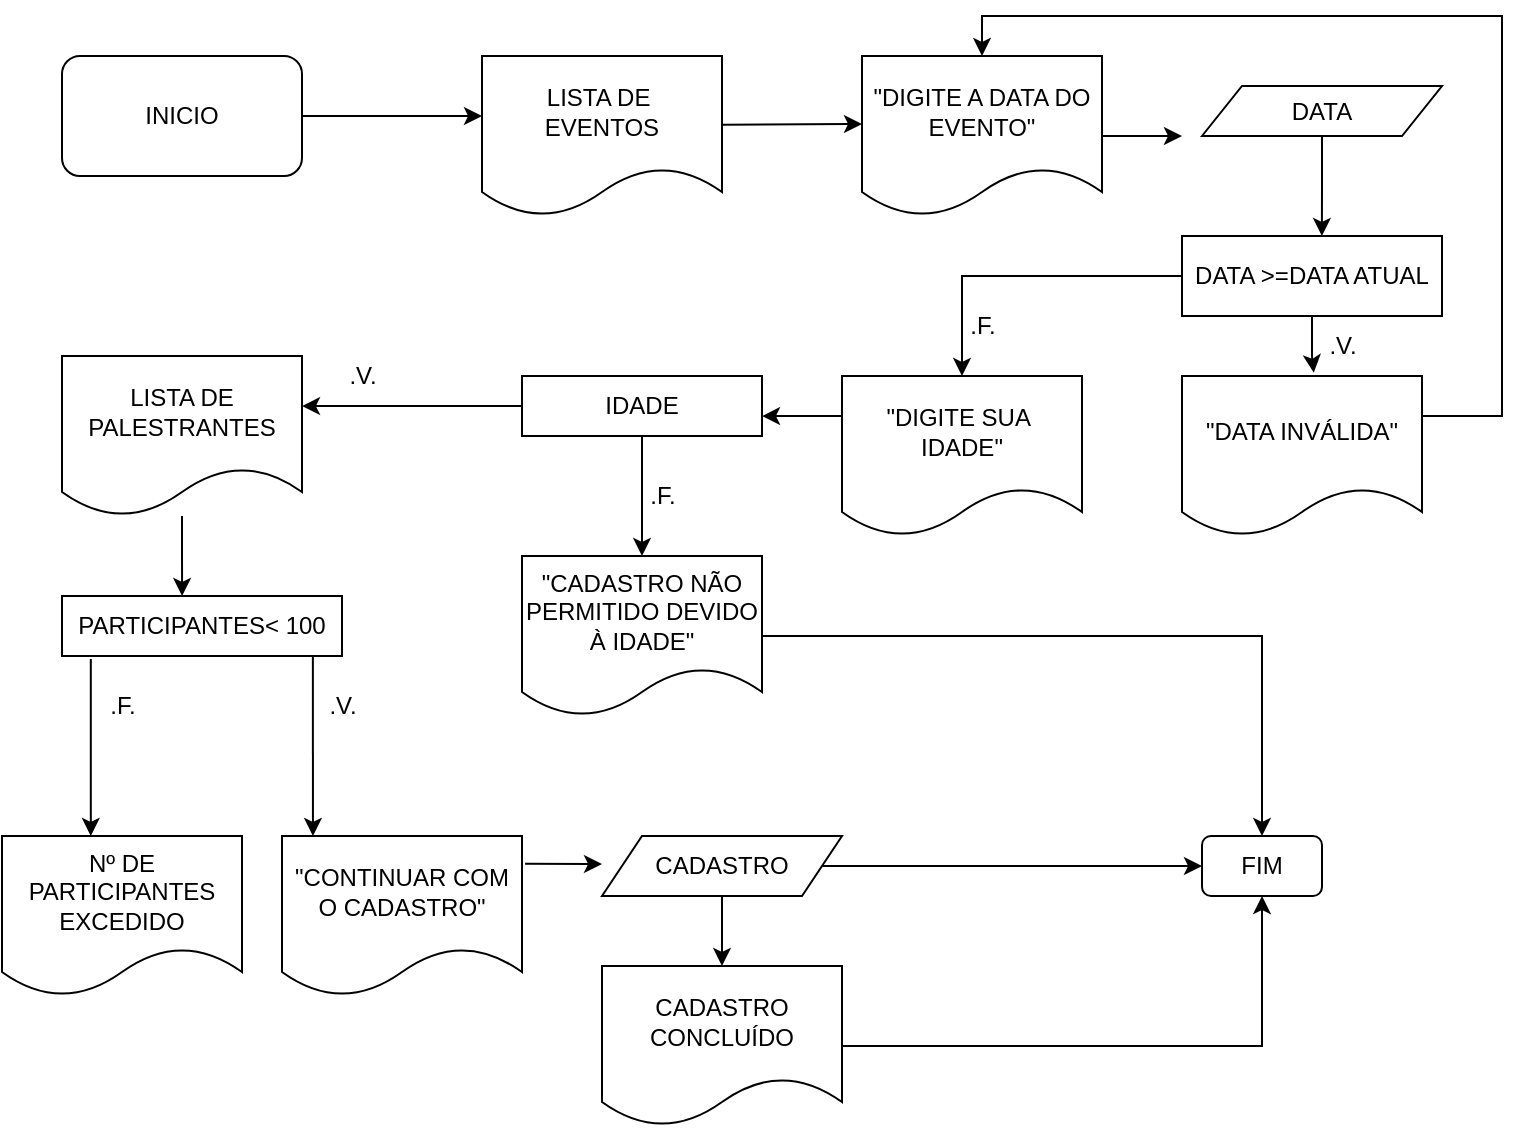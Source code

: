 <mxfile version="20.2.2" type="device"><diagram id="vzkTd10HqHL1Lt94eisP" name="Página-1"><mxGraphModel dx="981" dy="548" grid="1" gridSize="10" guides="1" tooltips="1" connect="1" arrows="1" fold="1" page="1" pageScale="1" pageWidth="827" pageHeight="1169" math="0" shadow="0"><root><mxCell id="0"/><mxCell id="1" parent="0"/><mxCell id="89EtqMh-9Gm-HsxGxYqB-2" style="edgeStyle=orthogonalEdgeStyle;rounded=0;orthogonalLoop=1;jettySize=auto;html=1;" edge="1" parent="1" source="89EtqMh-9Gm-HsxGxYqB-1"><mxGeometry relative="1" as="geometry"><mxPoint x="250" y="80" as="targetPoint"/></mxGeometry></mxCell><mxCell id="89EtqMh-9Gm-HsxGxYqB-1" value="INICIO" style="rounded=1;whiteSpace=wrap;html=1;" vertex="1" parent="1"><mxGeometry x="40" y="50" width="120" height="60" as="geometry"/></mxCell><mxCell id="89EtqMh-9Gm-HsxGxYqB-3" value="LISTA DE&amp;nbsp;&lt;br&gt;EVENTOS" style="shape=document;whiteSpace=wrap;html=1;boundedLbl=1;" vertex="1" parent="1"><mxGeometry x="250" y="50" width="120" height="80" as="geometry"/></mxCell><mxCell id="89EtqMh-9Gm-HsxGxYqB-6" value="" style="endArrow=classic;html=1;rounded=0;exitX=1.004;exitY=0.429;exitDx=0;exitDy=0;exitPerimeter=0;" edge="1" parent="1" source="89EtqMh-9Gm-HsxGxYqB-3"><mxGeometry width="50" height="50" relative="1" as="geometry"><mxPoint x="360" y="280" as="sourcePoint"/><mxPoint x="440" y="84" as="targetPoint"/></mxGeometry></mxCell><mxCell id="89EtqMh-9Gm-HsxGxYqB-12" style="edgeStyle=orthogonalEdgeStyle;rounded=0;orthogonalLoop=1;jettySize=auto;html=1;" edge="1" parent="1" source="89EtqMh-9Gm-HsxGxYqB-7"><mxGeometry relative="1" as="geometry"><mxPoint x="600" y="90" as="targetPoint"/></mxGeometry></mxCell><mxCell id="89EtqMh-9Gm-HsxGxYqB-7" value="&quot;DIGITE A DATA DO EVENTO&quot;" style="shape=document;whiteSpace=wrap;html=1;boundedLbl=1;" vertex="1" parent="1"><mxGeometry x="440" y="50" width="120" height="80" as="geometry"/></mxCell><mxCell id="89EtqMh-9Gm-HsxGxYqB-11" style="edgeStyle=orthogonalEdgeStyle;rounded=0;orthogonalLoop=1;jettySize=auto;html=1;entryX=0.538;entryY=0;entryDx=0;entryDy=0;entryPerimeter=0;" edge="1" parent="1" source="89EtqMh-9Gm-HsxGxYqB-8" target="89EtqMh-9Gm-HsxGxYqB-9"><mxGeometry relative="1" as="geometry"/></mxCell><mxCell id="89EtqMh-9Gm-HsxGxYqB-8" value="DATA" style="shape=parallelogram;perimeter=parallelogramPerimeter;whiteSpace=wrap;html=1;fixedSize=1;" vertex="1" parent="1"><mxGeometry x="610" y="65" width="120" height="25" as="geometry"/></mxCell><mxCell id="89EtqMh-9Gm-HsxGxYqB-18" style="edgeStyle=orthogonalEdgeStyle;rounded=0;orthogonalLoop=1;jettySize=auto;html=1;entryX=0.5;entryY=0;entryDx=0;entryDy=0;" edge="1" parent="1" source="89EtqMh-9Gm-HsxGxYqB-9" target="89EtqMh-9Gm-HsxGxYqB-16"><mxGeometry relative="1" as="geometry"/></mxCell><mxCell id="89EtqMh-9Gm-HsxGxYqB-19" style="edgeStyle=orthogonalEdgeStyle;rounded=0;orthogonalLoop=1;jettySize=auto;html=1;entryX=0.549;entryY=-0.021;entryDx=0;entryDy=0;entryPerimeter=0;" edge="1" parent="1" source="89EtqMh-9Gm-HsxGxYqB-9" target="89EtqMh-9Gm-HsxGxYqB-15"><mxGeometry relative="1" as="geometry"/></mxCell><mxCell id="89EtqMh-9Gm-HsxGxYqB-9" value="DATA &amp;gt;=DATA ATUAL" style="rounded=0;whiteSpace=wrap;html=1;" vertex="1" parent="1"><mxGeometry x="600" y="140" width="130" height="40" as="geometry"/></mxCell><mxCell id="89EtqMh-9Gm-HsxGxYqB-15" value="&quot;DATA INVÁLIDA&quot;" style="shape=document;whiteSpace=wrap;html=1;boundedLbl=1;" vertex="1" parent="1"><mxGeometry x="600" y="210" width="120" height="80" as="geometry"/></mxCell><mxCell id="89EtqMh-9Gm-HsxGxYqB-16" value="&quot;DIGITE SUA&amp;nbsp;&lt;br&gt;IDADE&quot;" style="shape=document;whiteSpace=wrap;html=1;boundedLbl=1;" vertex="1" parent="1"><mxGeometry x="430" y="210" width="120" height="80" as="geometry"/></mxCell><mxCell id="89EtqMh-9Gm-HsxGxYqB-17" value="" style="endArrow=classic;html=1;rounded=0;exitX=1;exitY=0.25;exitDx=0;exitDy=0;entryX=0.5;entryY=0;entryDx=0;entryDy=0;" edge="1" parent="1" source="89EtqMh-9Gm-HsxGxYqB-15" target="89EtqMh-9Gm-HsxGxYqB-7"><mxGeometry width="50" height="50" relative="1" as="geometry"><mxPoint x="740" y="280" as="sourcePoint"/><mxPoint x="500" y="30" as="targetPoint"/><Array as="points"><mxPoint x="760" y="230"/><mxPoint x="760" y="30"/><mxPoint x="500" y="30"/></Array></mxGeometry></mxCell><mxCell id="89EtqMh-9Gm-HsxGxYqB-20" value=".V." style="text;html=1;align=center;verticalAlign=middle;resizable=0;points=[];autosize=1;strokeColor=none;fillColor=none;" vertex="1" parent="1"><mxGeometry x="660" y="180" width="40" height="30" as="geometry"/></mxCell><mxCell id="89EtqMh-9Gm-HsxGxYqB-22" value=".F." style="text;html=1;align=center;verticalAlign=middle;resizable=0;points=[];autosize=1;strokeColor=none;fillColor=none;" vertex="1" parent="1"><mxGeometry x="480" y="170" width="40" height="30" as="geometry"/></mxCell><mxCell id="89EtqMh-9Gm-HsxGxYqB-27" style="edgeStyle=orthogonalEdgeStyle;rounded=0;orthogonalLoop=1;jettySize=auto;html=1;entryX=1;entryY=0.313;entryDx=0;entryDy=0;entryPerimeter=0;" edge="1" parent="1" source="89EtqMh-9Gm-HsxGxYqB-23" target="89EtqMh-9Gm-HsxGxYqB-24"><mxGeometry relative="1" as="geometry"/></mxCell><mxCell id="89EtqMh-9Gm-HsxGxYqB-28" style="edgeStyle=orthogonalEdgeStyle;rounded=0;orthogonalLoop=1;jettySize=auto;html=1;entryX=0.5;entryY=0;entryDx=0;entryDy=0;" edge="1" parent="1" source="89EtqMh-9Gm-HsxGxYqB-23" target="89EtqMh-9Gm-HsxGxYqB-25"><mxGeometry relative="1" as="geometry"/></mxCell><mxCell id="89EtqMh-9Gm-HsxGxYqB-23" value="IDADE" style="rounded=0;whiteSpace=wrap;html=1;" vertex="1" parent="1"><mxGeometry x="270" y="210" width="120" height="30" as="geometry"/></mxCell><mxCell id="89EtqMh-9Gm-HsxGxYqB-32" style="edgeStyle=orthogonalEdgeStyle;rounded=0;orthogonalLoop=1;jettySize=auto;html=1;entryX=0.429;entryY=0;entryDx=0;entryDy=0;entryPerimeter=0;" edge="1" parent="1" source="89EtqMh-9Gm-HsxGxYqB-24" target="89EtqMh-9Gm-HsxGxYqB-31"><mxGeometry relative="1" as="geometry"/></mxCell><mxCell id="89EtqMh-9Gm-HsxGxYqB-24" value="LISTA DE PALESTRANTES" style="shape=document;whiteSpace=wrap;html=1;boundedLbl=1;" vertex="1" parent="1"><mxGeometry x="40" y="200" width="120" height="80" as="geometry"/></mxCell><mxCell id="89EtqMh-9Gm-HsxGxYqB-25" value="&quot;CADASTRO NÃO PERMITIDO DEVIDO À IDADE&quot;" style="shape=document;whiteSpace=wrap;html=1;boundedLbl=1;" vertex="1" parent="1"><mxGeometry x="270" y="300" width="120" height="80" as="geometry"/></mxCell><mxCell id="89EtqMh-9Gm-HsxGxYqB-26" value="" style="endArrow=classic;html=1;rounded=0;exitX=0;exitY=0.25;exitDx=0;exitDy=0;entryX=1;entryY=0.667;entryDx=0;entryDy=0;entryPerimeter=0;" edge="1" parent="1" source="89EtqMh-9Gm-HsxGxYqB-16" target="89EtqMh-9Gm-HsxGxYqB-23"><mxGeometry width="50" height="50" relative="1" as="geometry"><mxPoint x="410" y="270" as="sourcePoint"/><mxPoint x="460" y="220" as="targetPoint"/></mxGeometry></mxCell><mxCell id="89EtqMh-9Gm-HsxGxYqB-29" value=".F." style="text;html=1;align=center;verticalAlign=middle;resizable=0;points=[];autosize=1;strokeColor=none;fillColor=none;" vertex="1" parent="1"><mxGeometry x="320" y="255" width="40" height="30" as="geometry"/></mxCell><mxCell id="89EtqMh-9Gm-HsxGxYqB-30" value=".V." style="text;html=1;align=center;verticalAlign=middle;resizable=0;points=[];autosize=1;strokeColor=none;fillColor=none;" vertex="1" parent="1"><mxGeometry x="170" y="195" width="40" height="30" as="geometry"/></mxCell><mxCell id="89EtqMh-9Gm-HsxGxYqB-31" value="PARTICIPANTES&amp;lt; 100" style="rounded=0;whiteSpace=wrap;html=1;" vertex="1" parent="1"><mxGeometry x="40" y="320" width="140" height="30" as="geometry"/></mxCell><mxCell id="89EtqMh-9Gm-HsxGxYqB-33" value="&quot;CONTINUAR COM O CADASTRO&quot;" style="shape=document;whiteSpace=wrap;html=1;boundedLbl=1;" vertex="1" parent="1"><mxGeometry x="150" y="440" width="120" height="80" as="geometry"/></mxCell><mxCell id="89EtqMh-9Gm-HsxGxYqB-34" value="Nº DE PARTICIPANTES EXCEDIDO" style="shape=document;whiteSpace=wrap;html=1;boundedLbl=1;" vertex="1" parent="1"><mxGeometry x="10" y="440" width="120" height="80" as="geometry"/></mxCell><mxCell id="89EtqMh-9Gm-HsxGxYqB-36" value="" style="endArrow=classic;html=1;rounded=0;exitX=0.103;exitY=1.051;exitDx=0;exitDy=0;exitPerimeter=0;entryX=0.37;entryY=0;entryDx=0;entryDy=0;entryPerimeter=0;" edge="1" parent="1" source="89EtqMh-9Gm-HsxGxYqB-31" target="89EtqMh-9Gm-HsxGxYqB-34"><mxGeometry width="50" height="50" relative="1" as="geometry"><mxPoint x="200" y="480" as="sourcePoint"/><mxPoint x="250" y="430" as="targetPoint"/></mxGeometry></mxCell><mxCell id="89EtqMh-9Gm-HsxGxYqB-37" value="" style="endArrow=classic;html=1;rounded=0;exitX=0.896;exitY=0.987;exitDx=0;exitDy=0;exitPerimeter=0;entryX=0.129;entryY=0;entryDx=0;entryDy=0;entryPerimeter=0;" edge="1" parent="1" source="89EtqMh-9Gm-HsxGxYqB-31" target="89EtqMh-9Gm-HsxGxYqB-33"><mxGeometry width="50" height="50" relative="1" as="geometry"><mxPoint x="160" y="440" as="sourcePoint"/><mxPoint x="210" y="390" as="targetPoint"/></mxGeometry></mxCell><mxCell id="89EtqMh-9Gm-HsxGxYqB-38" value=".V." style="text;html=1;align=center;verticalAlign=middle;resizable=0;points=[];autosize=1;strokeColor=none;fillColor=none;" vertex="1" parent="1"><mxGeometry x="160" y="360" width="40" height="30" as="geometry"/></mxCell><mxCell id="89EtqMh-9Gm-HsxGxYqB-39" value=".F." style="text;html=1;align=center;verticalAlign=middle;resizable=0;points=[];autosize=1;strokeColor=none;fillColor=none;" vertex="1" parent="1"><mxGeometry x="50" y="360" width="40" height="30" as="geometry"/></mxCell><mxCell id="89EtqMh-9Gm-HsxGxYqB-43" style="edgeStyle=orthogonalEdgeStyle;rounded=0;orthogonalLoop=1;jettySize=auto;html=1;entryX=0.5;entryY=0;entryDx=0;entryDy=0;" edge="1" parent="1" source="89EtqMh-9Gm-HsxGxYqB-40" target="89EtqMh-9Gm-HsxGxYqB-41"><mxGeometry relative="1" as="geometry"/></mxCell><mxCell id="89EtqMh-9Gm-HsxGxYqB-46" style="edgeStyle=orthogonalEdgeStyle;rounded=0;orthogonalLoop=1;jettySize=auto;html=1;entryX=0;entryY=0.5;entryDx=0;entryDy=0;" edge="1" parent="1" source="89EtqMh-9Gm-HsxGxYqB-40" target="89EtqMh-9Gm-HsxGxYqB-44"><mxGeometry relative="1" as="geometry"/></mxCell><mxCell id="89EtqMh-9Gm-HsxGxYqB-40" value="CADASTRO" style="shape=parallelogram;perimeter=parallelogramPerimeter;whiteSpace=wrap;html=1;fixedSize=1;" vertex="1" parent="1"><mxGeometry x="310" y="440" width="120" height="30" as="geometry"/></mxCell><mxCell id="89EtqMh-9Gm-HsxGxYqB-41" value="CADASTRO CONCLUÍDO" style="shape=document;whiteSpace=wrap;html=1;boundedLbl=1;" vertex="1" parent="1"><mxGeometry x="310" y="505" width="120" height="80" as="geometry"/></mxCell><mxCell id="89EtqMh-9Gm-HsxGxYqB-42" value="" style="endArrow=classic;html=1;rounded=0;exitX=1.013;exitY=0.174;exitDx=0;exitDy=0;exitPerimeter=0;" edge="1" parent="1" source="89EtqMh-9Gm-HsxGxYqB-33"><mxGeometry width="50" height="50" relative="1" as="geometry"><mxPoint x="270" y="500" as="sourcePoint"/><mxPoint x="310" y="454" as="targetPoint"/></mxGeometry></mxCell><mxCell id="89EtqMh-9Gm-HsxGxYqB-44" value="FIM" style="rounded=1;whiteSpace=wrap;html=1;" vertex="1" parent="1"><mxGeometry x="610" y="440" width="60" height="30" as="geometry"/></mxCell><mxCell id="89EtqMh-9Gm-HsxGxYqB-45" value="" style="endArrow=classic;html=1;rounded=0;exitX=1;exitY=0.5;exitDx=0;exitDy=0;entryX=0.5;entryY=0;entryDx=0;entryDy=0;" edge="1" parent="1" source="89EtqMh-9Gm-HsxGxYqB-25" target="89EtqMh-9Gm-HsxGxYqB-44"><mxGeometry width="50" height="50" relative="1" as="geometry"><mxPoint x="420" y="390" as="sourcePoint"/><mxPoint x="470" y="340" as="targetPoint"/><Array as="points"><mxPoint x="640" y="340"/></Array></mxGeometry></mxCell><mxCell id="89EtqMh-9Gm-HsxGxYqB-47" value="" style="endArrow=classic;html=1;rounded=0;exitX=1;exitY=0.5;exitDx=0;exitDy=0;entryX=0.5;entryY=1;entryDx=0;entryDy=0;" edge="1" parent="1" source="89EtqMh-9Gm-HsxGxYqB-41" target="89EtqMh-9Gm-HsxGxYqB-44"><mxGeometry width="50" height="50" relative="1" as="geometry"><mxPoint x="430" y="580" as="sourcePoint"/><mxPoint x="480" y="530" as="targetPoint"/><Array as="points"><mxPoint x="640" y="545"/></Array></mxGeometry></mxCell></root></mxGraphModel></diagram></mxfile>